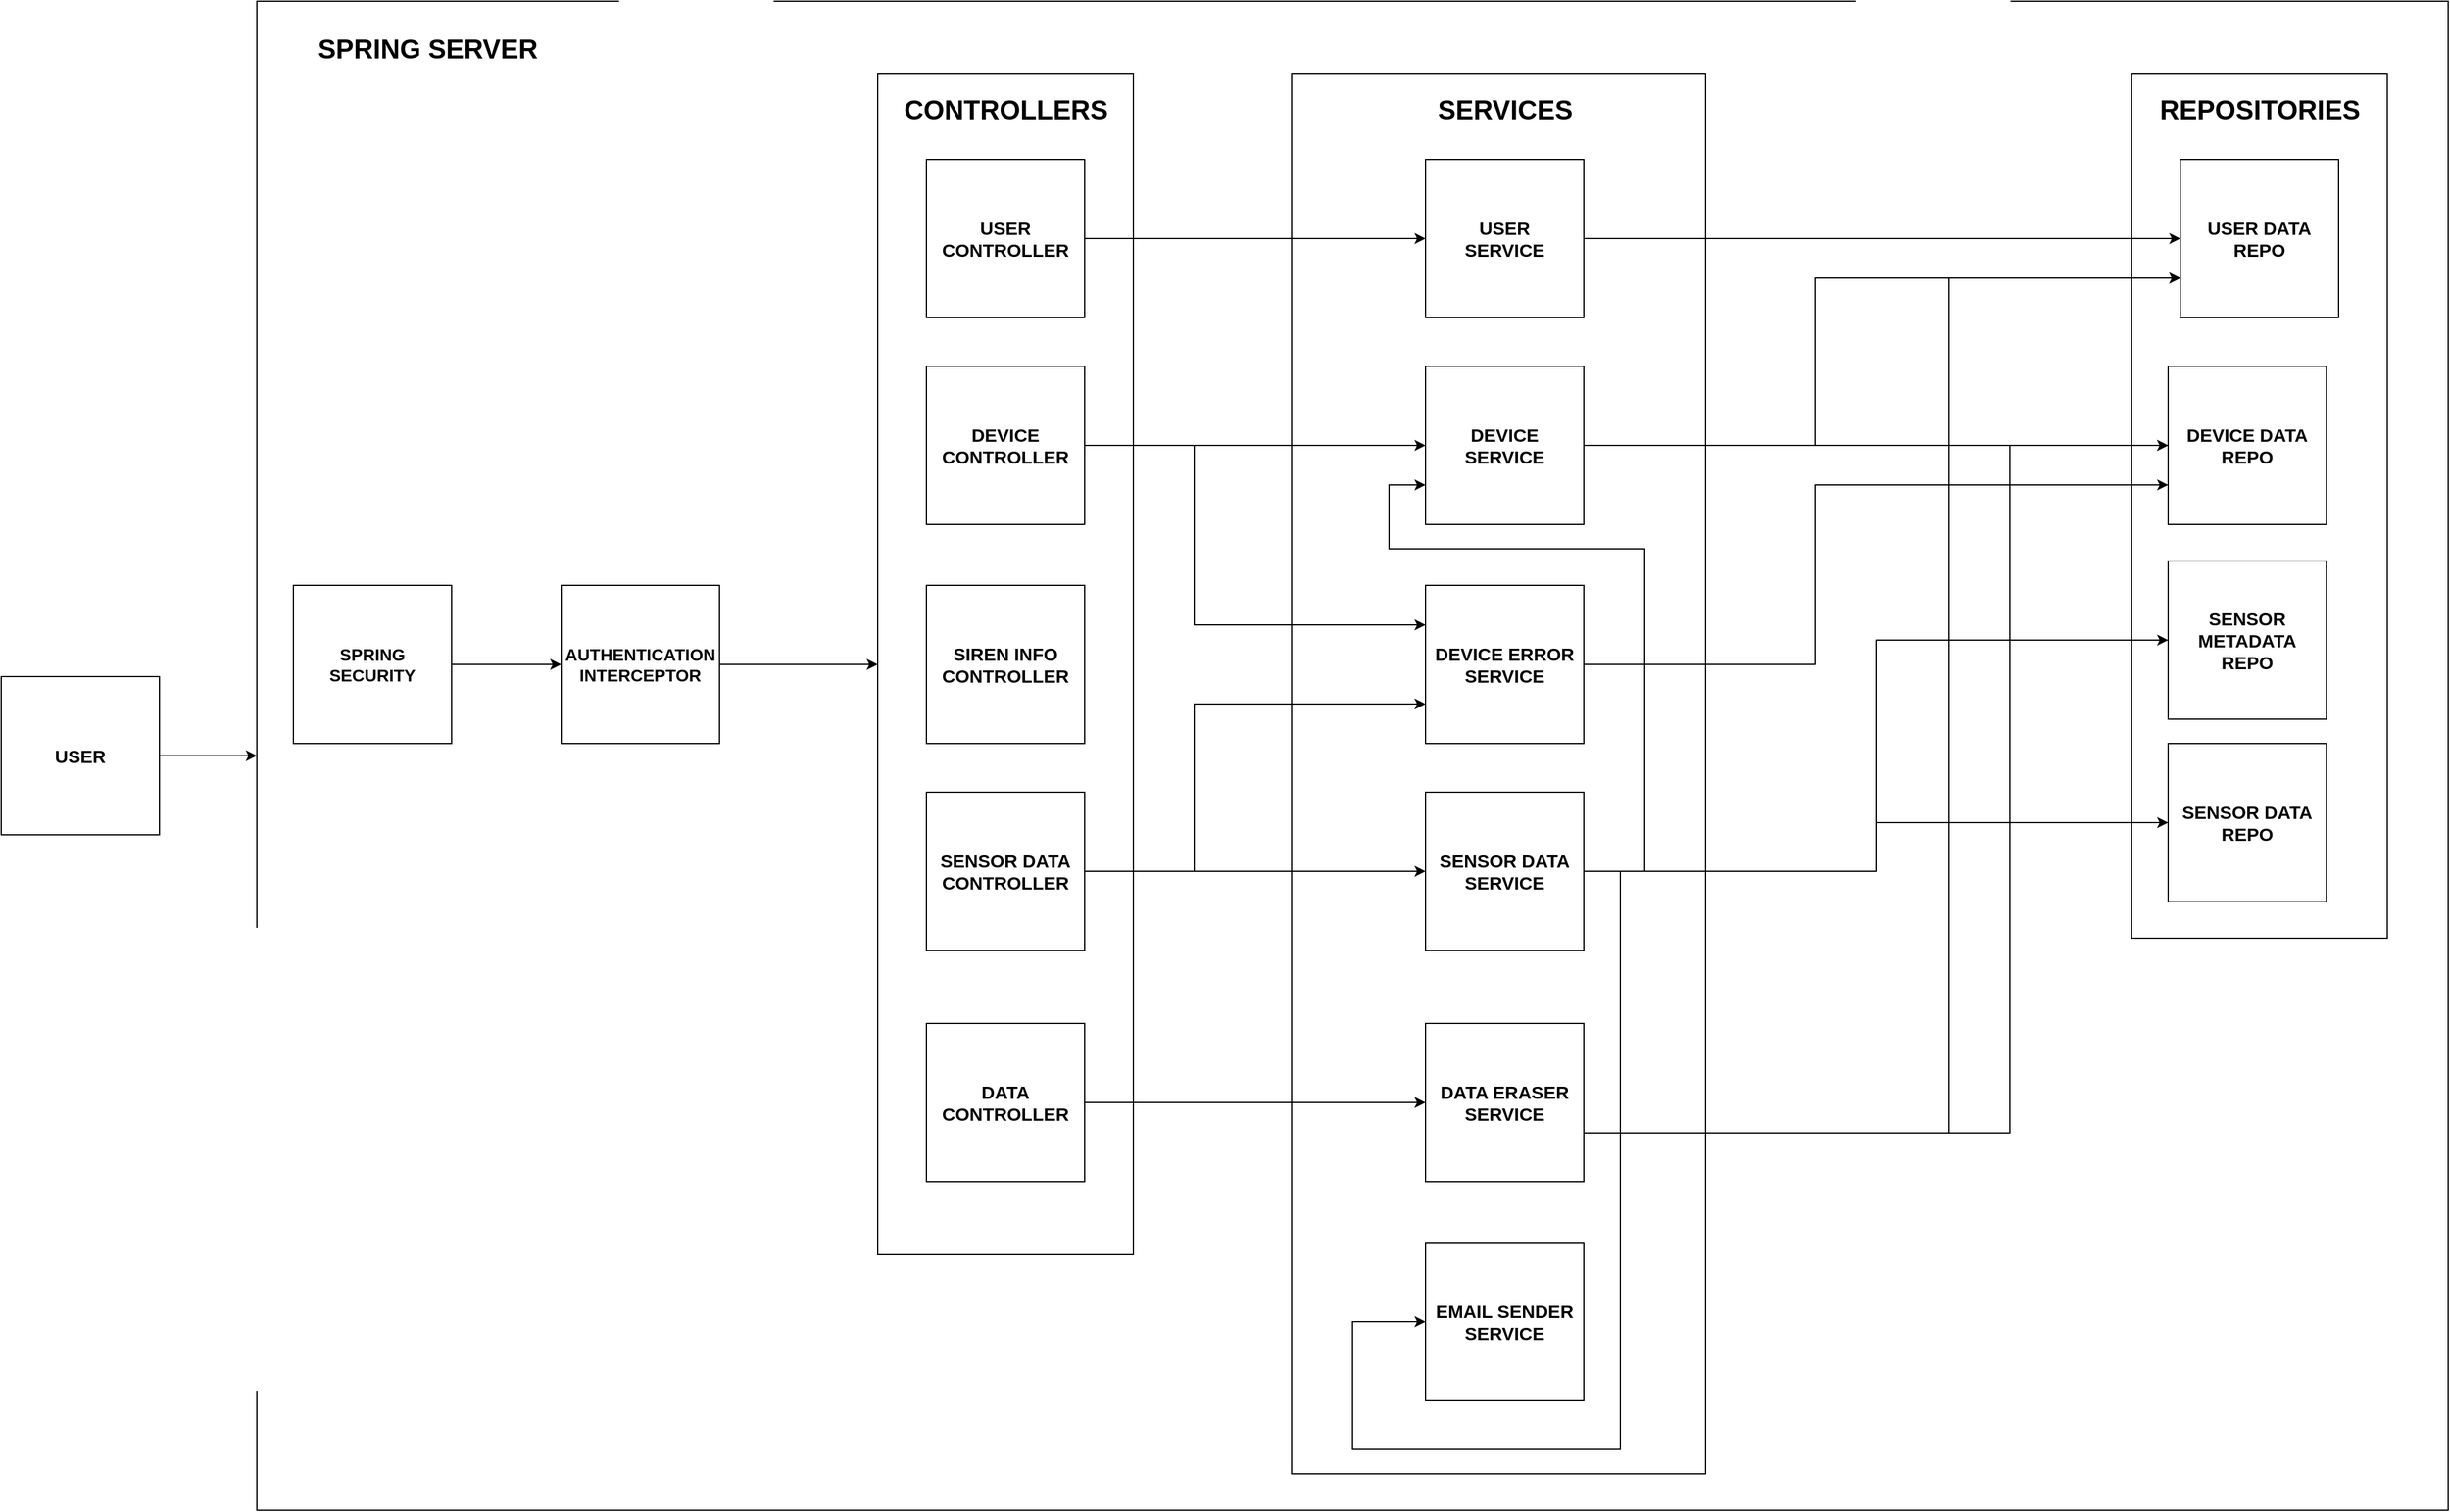 <mxfile version="21.2.8" type="device">
  <diagram name="Página-1" id="VMTsFLG1KmO15SLVDoYl">
    <mxGraphModel dx="4279" dy="2722" grid="1" gridSize="10" guides="1" tooltips="1" connect="1" arrows="1" fold="1" page="1" pageScale="1" pageWidth="827" pageHeight="1169" math="0" shadow="0">
      <root>
        <mxCell id="0" />
        <mxCell id="1" parent="0" />
        <mxCell id="HJOw_oaYYQoyo_7_w0L2-3" value="" style="rounded=0;whiteSpace=wrap;html=1;" parent="1" vertex="1">
          <mxGeometry x="-1280" y="-40" width="1800" height="1240" as="geometry" />
        </mxCell>
        <mxCell id="faG1PO36J3ovFhJvLUZU-56" value="" style="rounded=0;whiteSpace=wrap;html=1;" parent="1" vertex="1">
          <mxGeometry x="260" y="20" width="210" height="710" as="geometry" />
        </mxCell>
        <mxCell id="faG1PO36J3ovFhJvLUZU-53" value="" style="rounded=0;whiteSpace=wrap;html=1;" parent="1" vertex="1">
          <mxGeometry x="-430" y="20" width="340" height="1150" as="geometry" />
        </mxCell>
        <mxCell id="faG1PO36J3ovFhJvLUZU-52" value="" style="rounded=0;whiteSpace=wrap;html=1;" parent="1" vertex="1">
          <mxGeometry x="-770" y="20" width="210" height="970" as="geometry" />
        </mxCell>
        <mxCell id="faG1PO36J3ovFhJvLUZU-4" value="CONTROLLERS" style="text;html=1;align=center;verticalAlign=middle;resizable=0;points=[];autosize=1;strokeColor=none;fillColor=none;fontStyle=1;fontSize=22;" parent="1" vertex="1">
          <mxGeometry x="-760" y="30" width="190" height="40" as="geometry" />
        </mxCell>
        <mxCell id="faG1PO36J3ovFhJvLUZU-39" style="edgeStyle=orthogonalEdgeStyle;rounded=0;orthogonalLoop=1;jettySize=auto;html=1;" parent="1" source="faG1PO36J3ovFhJvLUZU-12" target="faG1PO36J3ovFhJvLUZU-38" edge="1">
          <mxGeometry relative="1" as="geometry" />
        </mxCell>
        <mxCell id="faG1PO36J3ovFhJvLUZU-12" value="USER CONTROLLER" style="whiteSpace=wrap;html=1;aspect=fixed;fontStyle=1;fontSize=15;" parent="1" vertex="1">
          <mxGeometry x="-730" y="90" width="130" height="130" as="geometry" />
        </mxCell>
        <mxCell id="faG1PO36J3ovFhJvLUZU-45" style="edgeStyle=orthogonalEdgeStyle;rounded=0;orthogonalLoop=1;jettySize=auto;html=1;" parent="1" source="faG1PO36J3ovFhJvLUZU-34" target="faG1PO36J3ovFhJvLUZU-44" edge="1">
          <mxGeometry relative="1" as="geometry" />
        </mxCell>
        <mxCell id="faG1PO36J3ovFhJvLUZU-48" style="edgeStyle=orthogonalEdgeStyle;rounded=0;orthogonalLoop=1;jettySize=auto;html=1;entryX=0;entryY=0.75;entryDx=0;entryDy=0;" parent="1" source="faG1PO36J3ovFhJvLUZU-34" target="faG1PO36J3ovFhJvLUZU-42" edge="1">
          <mxGeometry relative="1" as="geometry">
            <Array as="points">
              <mxPoint x="-510" y="675" />
              <mxPoint x="-510" y="538" />
            </Array>
          </mxGeometry>
        </mxCell>
        <mxCell id="faG1PO36J3ovFhJvLUZU-34" value="SENSOR DATA CONTROLLER" style="whiteSpace=wrap;html=1;aspect=fixed;fontStyle=1;fontSize=15;" parent="1" vertex="1">
          <mxGeometry x="-730" y="610" width="130" height="130" as="geometry" />
        </mxCell>
        <mxCell id="faG1PO36J3ovFhJvLUZU-50" style="edgeStyle=orthogonalEdgeStyle;rounded=0;orthogonalLoop=1;jettySize=auto;html=1;" parent="1" source="faG1PO36J3ovFhJvLUZU-35" target="faG1PO36J3ovFhJvLUZU-49" edge="1">
          <mxGeometry relative="1" as="geometry" />
        </mxCell>
        <mxCell id="faG1PO36J3ovFhJvLUZU-35" value="DATA&lt;br&gt;CONTROLLER" style="whiteSpace=wrap;html=1;aspect=fixed;fontStyle=1;fontSize=15;" parent="1" vertex="1">
          <mxGeometry x="-730" y="800" width="130" height="130" as="geometry" />
        </mxCell>
        <mxCell id="faG1PO36J3ovFhJvLUZU-36" value="SIREN INFO CONTROLLER" style="whiteSpace=wrap;html=1;aspect=fixed;fontStyle=1;fontSize=15;" parent="1" vertex="1">
          <mxGeometry x="-730" y="440" width="130" height="130" as="geometry" />
        </mxCell>
        <mxCell id="faG1PO36J3ovFhJvLUZU-41" style="edgeStyle=orthogonalEdgeStyle;rounded=0;orthogonalLoop=1;jettySize=auto;html=1;" parent="1" source="faG1PO36J3ovFhJvLUZU-37" target="faG1PO36J3ovFhJvLUZU-40" edge="1">
          <mxGeometry relative="1" as="geometry" />
        </mxCell>
        <mxCell id="faG1PO36J3ovFhJvLUZU-47" style="edgeStyle=orthogonalEdgeStyle;rounded=0;orthogonalLoop=1;jettySize=auto;html=1;entryX=0;entryY=0.25;entryDx=0;entryDy=0;" parent="1" source="faG1PO36J3ovFhJvLUZU-37" target="faG1PO36J3ovFhJvLUZU-42" edge="1">
          <mxGeometry relative="1" as="geometry">
            <Array as="points">
              <mxPoint x="-510" y="325" />
              <mxPoint x="-510" y="473" />
            </Array>
          </mxGeometry>
        </mxCell>
        <mxCell id="faG1PO36J3ovFhJvLUZU-37" value="DEVICE CONTROLLER" style="whiteSpace=wrap;html=1;aspect=fixed;fontStyle=1;fontSize=15;" parent="1" vertex="1">
          <mxGeometry x="-730" y="260" width="130" height="130" as="geometry" />
        </mxCell>
        <mxCell id="faG1PO36J3ovFhJvLUZU-58" style="edgeStyle=orthogonalEdgeStyle;rounded=0;orthogonalLoop=1;jettySize=auto;html=1;" parent="1" source="faG1PO36J3ovFhJvLUZU-38" target="faG1PO36J3ovFhJvLUZU-55" edge="1">
          <mxGeometry relative="1" as="geometry" />
        </mxCell>
        <mxCell id="faG1PO36J3ovFhJvLUZU-38" value="USER &lt;br&gt;SERVICE" style="whiteSpace=wrap;html=1;aspect=fixed;fontStyle=1;fontSize=15;" parent="1" vertex="1">
          <mxGeometry x="-320" y="90" width="130" height="130" as="geometry" />
        </mxCell>
        <mxCell id="faG1PO36J3ovFhJvLUZU-61" style="edgeStyle=orthogonalEdgeStyle;rounded=0;orthogonalLoop=1;jettySize=auto;html=1;" parent="1" source="faG1PO36J3ovFhJvLUZU-40" target="faG1PO36J3ovFhJvLUZU-60" edge="1">
          <mxGeometry relative="1" as="geometry" />
        </mxCell>
        <mxCell id="faG1PO36J3ovFhJvLUZU-62" style="edgeStyle=orthogonalEdgeStyle;rounded=0;orthogonalLoop=1;jettySize=auto;html=1;entryX=0;entryY=0.75;entryDx=0;entryDy=0;" parent="1" source="faG1PO36J3ovFhJvLUZU-40" target="faG1PO36J3ovFhJvLUZU-55" edge="1">
          <mxGeometry relative="1" as="geometry">
            <Array as="points">
              <mxPoint y="325" />
              <mxPoint y="188" />
            </Array>
          </mxGeometry>
        </mxCell>
        <mxCell id="faG1PO36J3ovFhJvLUZU-40" value="DEVICE &lt;br&gt;SERVICE" style="whiteSpace=wrap;html=1;aspect=fixed;fontStyle=1;fontSize=15;" parent="1" vertex="1">
          <mxGeometry x="-320" y="260" width="130" height="130" as="geometry" />
        </mxCell>
        <mxCell id="-1UOzwiWxuvySdNp6yXi-1" style="edgeStyle=orthogonalEdgeStyle;rounded=0;orthogonalLoop=1;jettySize=auto;html=1;entryX=0;entryY=0.75;entryDx=0;entryDy=0;" parent="1" source="faG1PO36J3ovFhJvLUZU-42" target="faG1PO36J3ovFhJvLUZU-60" edge="1">
          <mxGeometry relative="1" as="geometry">
            <Array as="points">
              <mxPoint y="505" />
              <mxPoint y="358" />
            </Array>
          </mxGeometry>
        </mxCell>
        <mxCell id="faG1PO36J3ovFhJvLUZU-42" value="DEVICE ERROR&lt;br&gt;SERVICE" style="whiteSpace=wrap;html=1;aspect=fixed;fontStyle=1;fontSize=15;" parent="1" vertex="1">
          <mxGeometry x="-320" y="440" width="130" height="130" as="geometry" />
        </mxCell>
        <mxCell id="-1UOzwiWxuvySdNp6yXi-3" style="edgeStyle=orthogonalEdgeStyle;rounded=0;orthogonalLoop=1;jettySize=auto;html=1;entryX=0;entryY=0.5;entryDx=0;entryDy=0;" parent="1" source="faG1PO36J3ovFhJvLUZU-44" target="-1UOzwiWxuvySdNp6yXi-2" edge="1">
          <mxGeometry relative="1" as="geometry" />
        </mxCell>
        <mxCell id="-1UOzwiWxuvySdNp6yXi-5" style="edgeStyle=orthogonalEdgeStyle;rounded=0;orthogonalLoop=1;jettySize=auto;html=1;entryX=0;entryY=0.75;entryDx=0;entryDy=0;" parent="1" source="faG1PO36J3ovFhJvLUZU-44" target="faG1PO36J3ovFhJvLUZU-40" edge="1">
          <mxGeometry relative="1" as="geometry">
            <mxPoint x="-120" y="410" as="targetPoint" />
            <Array as="points">
              <mxPoint x="-140" y="675" />
              <mxPoint x="-140" y="410" />
              <mxPoint x="-350" y="410" />
              <mxPoint x="-350" y="358" />
            </Array>
          </mxGeometry>
        </mxCell>
        <mxCell id="-1UOzwiWxuvySdNp6yXi-8" style="edgeStyle=orthogonalEdgeStyle;rounded=0;orthogonalLoop=1;jettySize=auto;html=1;entryX=0;entryY=0.5;entryDx=0;entryDy=0;" parent="1" source="faG1PO36J3ovFhJvLUZU-44" target="-1UOzwiWxuvySdNp6yXi-7" edge="1">
          <mxGeometry relative="1" as="geometry" />
        </mxCell>
        <mxCell id="-1UOzwiWxuvySdNp6yXi-13" style="edgeStyle=orthogonalEdgeStyle;rounded=0;orthogonalLoop=1;jettySize=auto;html=1;entryX=0;entryY=0.5;entryDx=0;entryDy=0;" parent="1" source="faG1PO36J3ovFhJvLUZU-44" target="-1UOzwiWxuvySdNp6yXi-12" edge="1">
          <mxGeometry relative="1" as="geometry">
            <Array as="points">
              <mxPoint x="-160" y="675" />
              <mxPoint x="-160" y="1150" />
              <mxPoint x="-380" y="1150" />
              <mxPoint x="-380" y="1045" />
            </Array>
          </mxGeometry>
        </mxCell>
        <mxCell id="faG1PO36J3ovFhJvLUZU-44" value="SENSOR DATA&lt;br&gt;SERVICE" style="whiteSpace=wrap;html=1;aspect=fixed;fontStyle=1;fontSize=15;" parent="1" vertex="1">
          <mxGeometry x="-320" y="610" width="130" height="130" as="geometry" />
        </mxCell>
        <mxCell id="-1UOzwiWxuvySdNp6yXi-9" style="edgeStyle=orthogonalEdgeStyle;rounded=0;orthogonalLoop=1;jettySize=auto;html=1;entryX=0;entryY=0.75;entryDx=0;entryDy=0;" parent="1" source="faG1PO36J3ovFhJvLUZU-49" target="faG1PO36J3ovFhJvLUZU-55" edge="1">
          <mxGeometry relative="1" as="geometry">
            <Array as="points">
              <mxPoint x="110" y="890" />
              <mxPoint x="110" y="188" />
            </Array>
          </mxGeometry>
        </mxCell>
        <mxCell id="-1UOzwiWxuvySdNp6yXi-11" style="edgeStyle=orthogonalEdgeStyle;rounded=0;orthogonalLoop=1;jettySize=auto;html=1;entryX=0;entryY=0.5;entryDx=0;entryDy=0;" parent="1" source="faG1PO36J3ovFhJvLUZU-49" target="faG1PO36J3ovFhJvLUZU-60" edge="1">
          <mxGeometry relative="1" as="geometry">
            <Array as="points">
              <mxPoint x="160" y="890" />
              <mxPoint x="160" y="325" />
            </Array>
          </mxGeometry>
        </mxCell>
        <mxCell id="faG1PO36J3ovFhJvLUZU-49" value="DATA ERASER&lt;br&gt;SERVICE" style="whiteSpace=wrap;html=1;aspect=fixed;fontStyle=1;fontSize=15;" parent="1" vertex="1">
          <mxGeometry x="-320" y="800" width="130" height="130" as="geometry" />
        </mxCell>
        <mxCell id="faG1PO36J3ovFhJvLUZU-54" value="SERVICES" style="text;html=1;align=center;verticalAlign=middle;resizable=0;points=[];autosize=1;strokeColor=none;fillColor=none;fontStyle=1;fontSize=22;" parent="1" vertex="1">
          <mxGeometry x="-320" y="30" width="130" height="40" as="geometry" />
        </mxCell>
        <mxCell id="faG1PO36J3ovFhJvLUZU-55" value="USER DATA&lt;br&gt;REPO" style="whiteSpace=wrap;html=1;aspect=fixed;fontStyle=1;fontSize=15;" parent="1" vertex="1">
          <mxGeometry x="300" y="90" width="130" height="130" as="geometry" />
        </mxCell>
        <mxCell id="faG1PO36J3ovFhJvLUZU-57" value="REPOSITORIES" style="text;html=1;align=center;verticalAlign=middle;resizable=0;points=[];autosize=1;strokeColor=none;fillColor=none;fontStyle=1;fontSize=22;" parent="1" vertex="1">
          <mxGeometry x="270" y="30" width="190" height="40" as="geometry" />
        </mxCell>
        <mxCell id="faG1PO36J3ovFhJvLUZU-60" value="DEVICE DATA&lt;br&gt;REPO" style="whiteSpace=wrap;html=1;aspect=fixed;fontStyle=1;fontSize=15;" parent="1" vertex="1">
          <mxGeometry x="290" y="260" width="130" height="130" as="geometry" />
        </mxCell>
        <mxCell id="-1UOzwiWxuvySdNp6yXi-2" value="SENSOR METADATA&lt;br&gt;REPO" style="whiteSpace=wrap;html=1;aspect=fixed;fontStyle=1;fontSize=15;" parent="1" vertex="1">
          <mxGeometry x="290" y="420" width="130" height="130" as="geometry" />
        </mxCell>
        <mxCell id="-1UOzwiWxuvySdNp6yXi-7" value="SENSOR DATA&lt;br&gt;REPO" style="whiteSpace=wrap;html=1;aspect=fixed;fontStyle=1;fontSize=15;" parent="1" vertex="1">
          <mxGeometry x="290" y="570" width="130" height="130" as="geometry" />
        </mxCell>
        <mxCell id="-1UOzwiWxuvySdNp6yXi-12" value="EMAIL SENDER&lt;br&gt;SERVICE" style="whiteSpace=wrap;html=1;aspect=fixed;fontStyle=1;fontSize=15;" parent="1" vertex="1">
          <mxGeometry x="-320" y="980" width="130" height="130" as="geometry" />
        </mxCell>
        <mxCell id="HJOw_oaYYQoyo_7_w0L2-6" style="edgeStyle=orthogonalEdgeStyle;rounded=0;orthogonalLoop=1;jettySize=auto;html=1;" parent="1" source="HJOw_oaYYQoyo_7_w0L2-1" target="faG1PO36J3ovFhJvLUZU-52" edge="1">
          <mxGeometry relative="1" as="geometry" />
        </mxCell>
        <mxCell id="HJOw_oaYYQoyo_7_w0L2-1" value="AUTHENTICATION INTERCEPTOR" style="whiteSpace=wrap;html=1;aspect=fixed;fontStyle=1;fontSize=14;" parent="1" vertex="1">
          <mxGeometry x="-1030" y="440" width="130" height="130" as="geometry" />
        </mxCell>
        <mxCell id="HJOw_oaYYQoyo_7_w0L2-7" style="edgeStyle=orthogonalEdgeStyle;rounded=0;orthogonalLoop=1;jettySize=auto;html=1;exitX=1;exitY=0.5;exitDx=0;exitDy=0;" parent="1" source="HJOw_oaYYQoyo_7_w0L2-2" target="HJOw_oaYYQoyo_7_w0L2-3" edge="1">
          <mxGeometry relative="1" as="geometry">
            <mxPoint x="-1370" y="565" as="sourcePoint" />
            <Array as="points" />
          </mxGeometry>
        </mxCell>
        <mxCell id="HJOw_oaYYQoyo_7_w0L2-2" value="USER" style="whiteSpace=wrap;html=1;aspect=fixed;fontStyle=1;fontSize=15;" parent="1" vertex="1">
          <mxGeometry x="-1490" y="515" width="130" height="130" as="geometry" />
        </mxCell>
        <mxCell id="HJOw_oaYYQoyo_7_w0L2-4" value="SPRING SERVER" style="text;html=1;align=center;verticalAlign=middle;resizable=0;points=[];autosize=1;strokeColor=none;fillColor=none;fontStyle=1;fontSize=22;" parent="1" vertex="1">
          <mxGeometry x="-1240" y="-20" width="200" height="40" as="geometry" />
        </mxCell>
        <mxCell id="-YmSZKqu0fRn_ai4a4Oy-2" style="edgeStyle=orthogonalEdgeStyle;rounded=0;orthogonalLoop=1;jettySize=auto;html=1;" edge="1" parent="1" source="-YmSZKqu0fRn_ai4a4Oy-1" target="HJOw_oaYYQoyo_7_w0L2-1">
          <mxGeometry relative="1" as="geometry" />
        </mxCell>
        <mxCell id="-YmSZKqu0fRn_ai4a4Oy-1" value="SPRING SECURITY" style="whiteSpace=wrap;html=1;aspect=fixed;fontStyle=1;fontSize=14;" vertex="1" parent="1">
          <mxGeometry x="-1250" y="440" width="130" height="130" as="geometry" />
        </mxCell>
      </root>
    </mxGraphModel>
  </diagram>
</mxfile>
